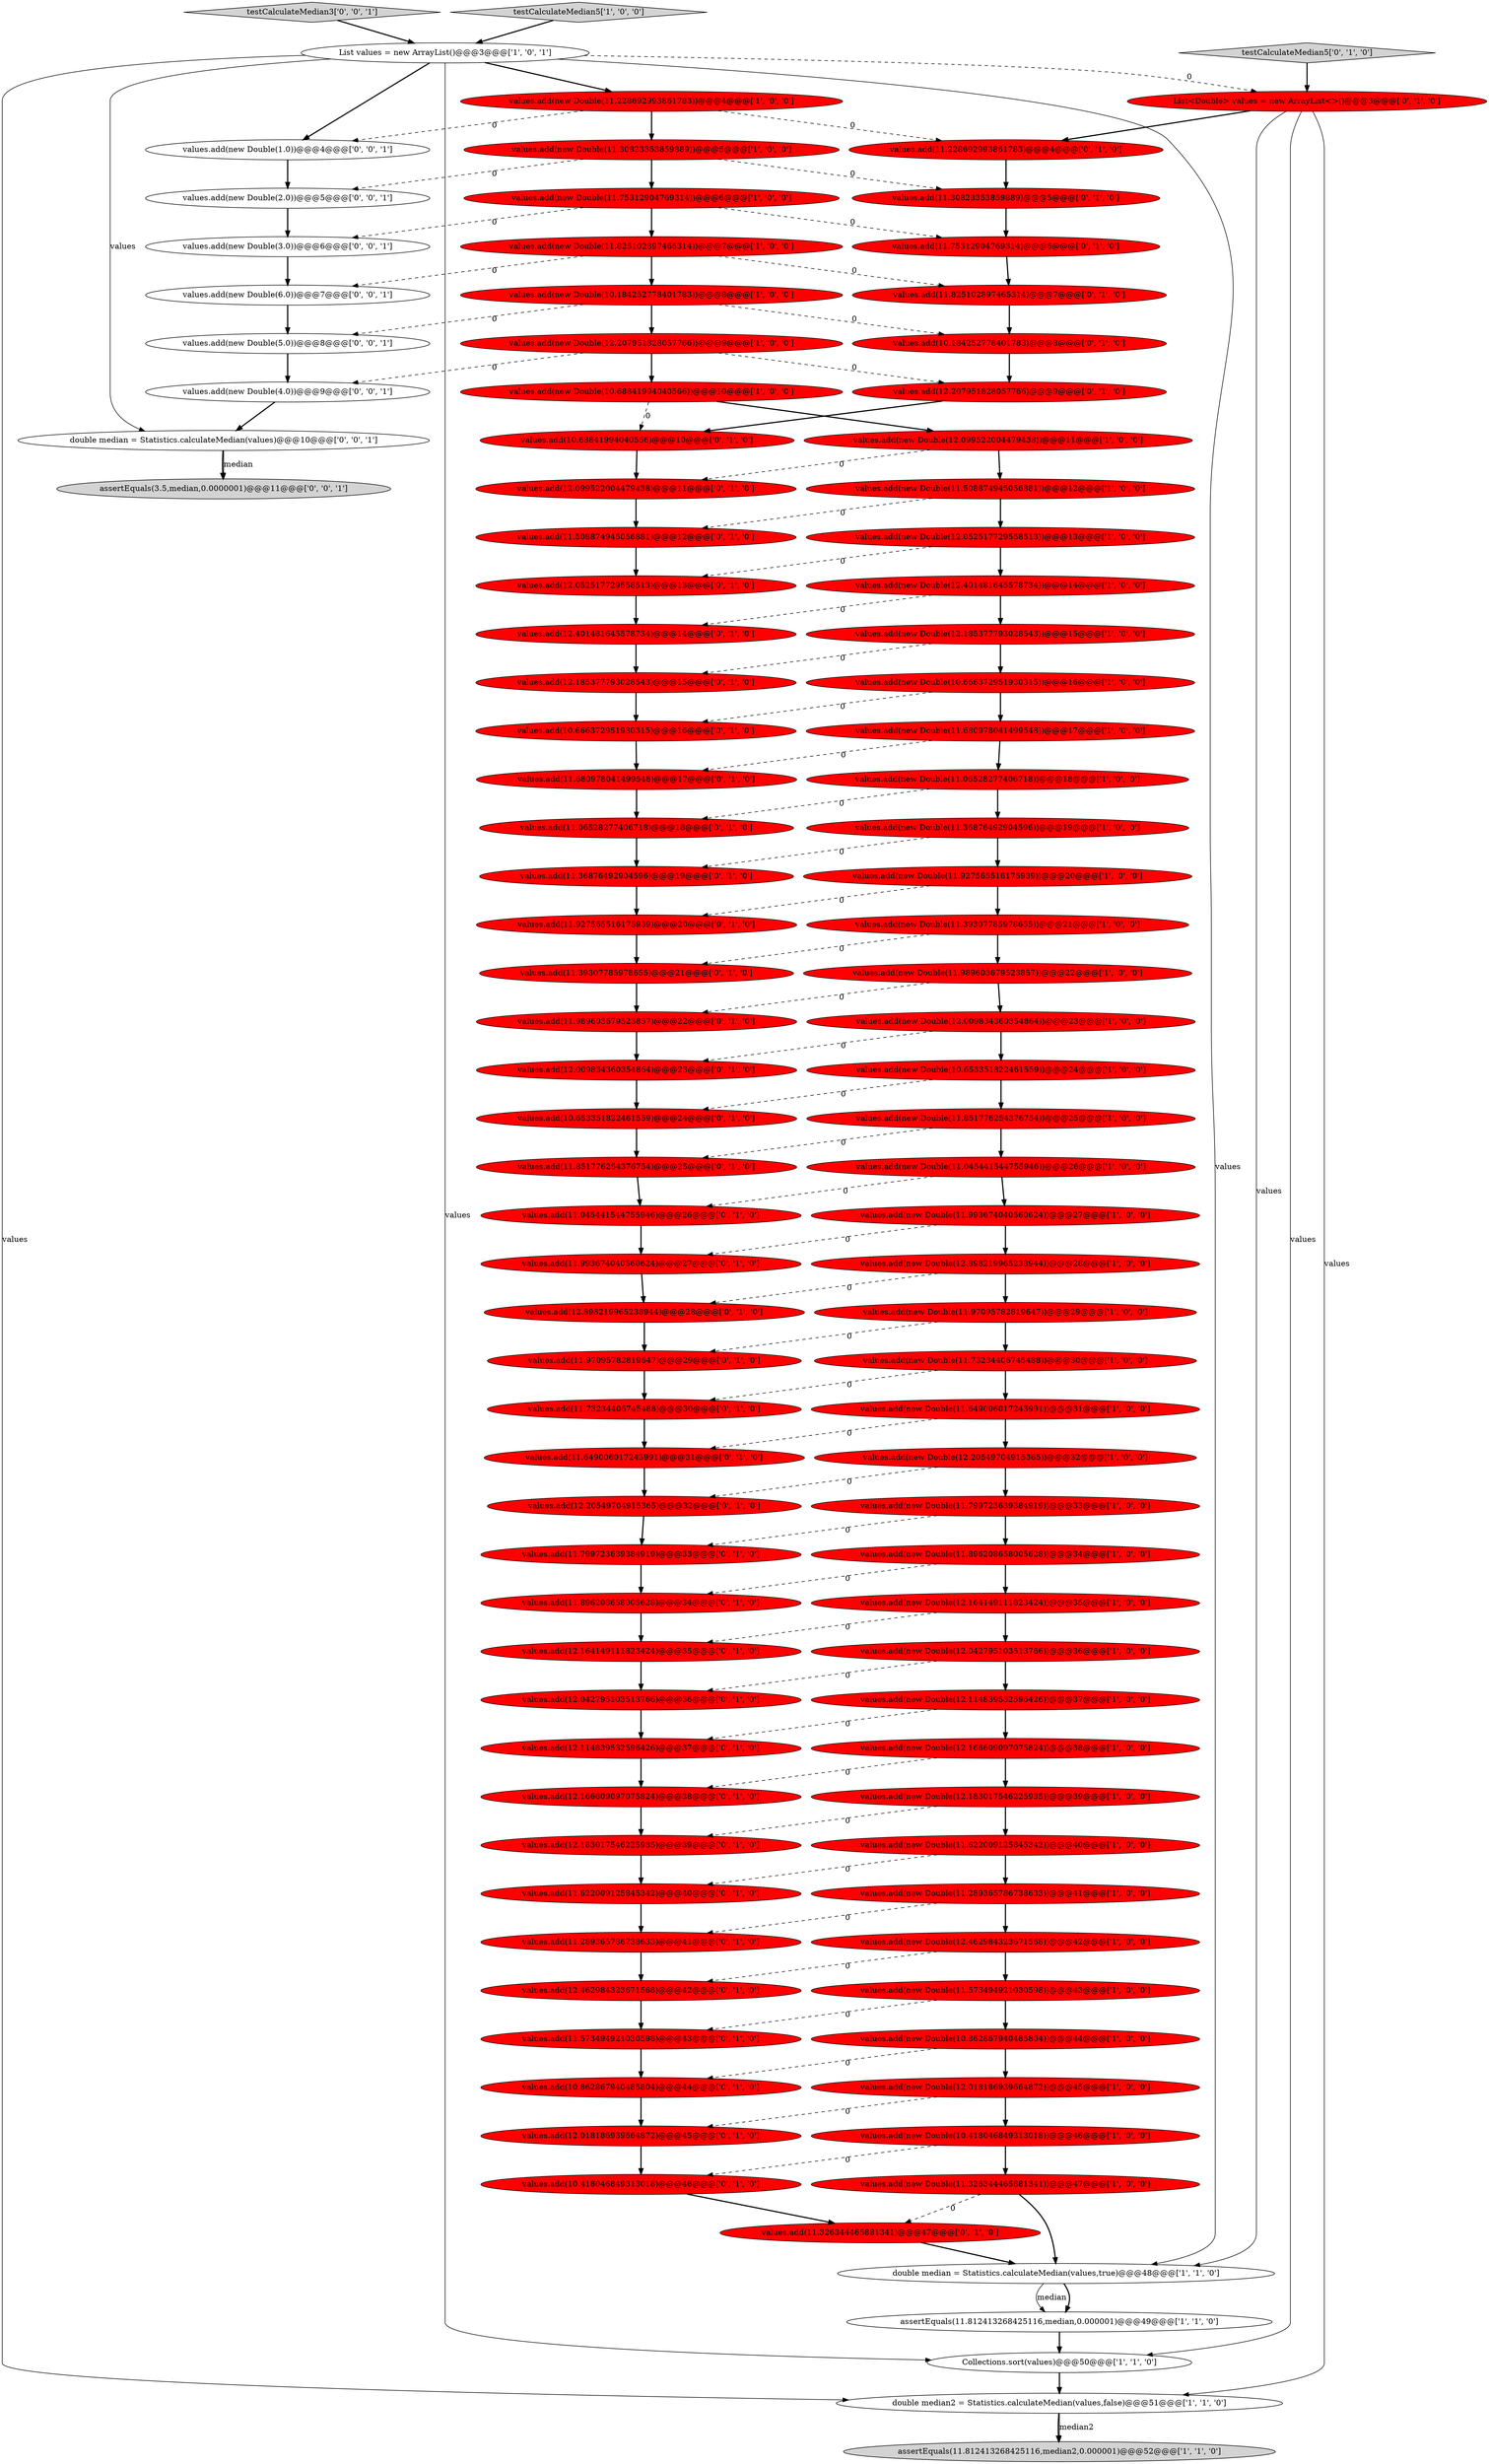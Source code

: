 digraph {
77 [style = filled, label = "List<Double> values = new ArrayList<>()@@@3@@@['0', '1', '0']", fillcolor = red, shape = ellipse image = "AAA1AAABBB2BBB"];
84 [style = filled, label = "values.add(11.851776254376754)@@@25@@@['0', '1', '0']", fillcolor = red, shape = ellipse image = "AAA1AAABBB2BBB"];
100 [style = filled, label = "assertEquals(3.5,median,0.0000001)@@@11@@@['0', '0', '1']", fillcolor = lightgray, shape = ellipse image = "AAA0AAABBB3BBB"];
17 [style = filled, label = "values.add(new Double(11.825102897465314))@@@7@@@['1', '0', '0']", fillcolor = red, shape = ellipse image = "AAA1AAABBB1BBB"];
13 [style = filled, label = "values.add(new Double(11.851776254376754))@@@25@@@['1', '0', '0']", fillcolor = red, shape = ellipse image = "AAA1AAABBB1BBB"];
25 [style = filled, label = "values.add(new Double(11.573494921030598))@@@43@@@['1', '0', '0']", fillcolor = red, shape = ellipse image = "AAA1AAABBB1BBB"];
51 [style = filled, label = "values.add(11.06528277406718)@@@18@@@['0', '1', '0']", fillcolor = red, shape = ellipse image = "AAA1AAABBB2BBB"];
83 [style = filled, label = "values.add(11.649006017243991)@@@31@@@['0', '1', '0']", fillcolor = red, shape = ellipse image = "AAA1AAABBB2BBB"];
69 [style = filled, label = "values.add(11.993674040560624)@@@27@@@['0', '1', '0']", fillcolor = red, shape = ellipse image = "AAA1AAABBB2BBB"];
67 [style = filled, label = "values.add(11.30823353859889)@@@5@@@['0', '1', '0']", fillcolor = red, shape = ellipse image = "AAA1AAABBB2BBB"];
1 [style = filled, label = "assertEquals(11.812413268425116,median,0.000001)@@@49@@@['1', '1', '0']", fillcolor = white, shape = ellipse image = "AAA0AAABBB1BBB"];
28 [style = filled, label = "values.add(new Double(11.649006017243991))@@@31@@@['1', '0', '0']", fillcolor = red, shape = ellipse image = "AAA1AAABBB1BBB"];
46 [style = filled, label = "values.add(new Double(12.462984323671568))@@@42@@@['1', '0', '0']", fillcolor = red, shape = ellipse image = "AAA1AAABBB1BBB"];
29 [style = filled, label = "double median2 = Statistics.calculateMedian(values,false)@@@51@@@['1', '1', '0']", fillcolor = white, shape = ellipse image = "AAA0AAABBB1BBB"];
59 [style = filled, label = "values.add(12.207951828057766)@@@9@@@['0', '1', '0']", fillcolor = red, shape = ellipse image = "AAA1AAABBB2BBB"];
75 [style = filled, label = "values.add(11.573494921030598)@@@43@@@['0', '1', '0']", fillcolor = red, shape = ellipse image = "AAA1AAABBB2BBB"];
98 [style = filled, label = "testCalculateMedian3['0', '0', '1']", fillcolor = lightgray, shape = diamond image = "AAA0AAABBB3BBB"];
102 [style = filled, label = "values.add(new Double(4.0))@@@9@@@['0', '0', '1']", fillcolor = white, shape = ellipse image = "AAA0AAABBB3BBB"];
4 [style = filled, label = "values.add(new Double(11.289365786738633))@@@41@@@['1', '0', '0']", fillcolor = red, shape = ellipse image = "AAA1AAABBB1BBB"];
74 [style = filled, label = "values.add(12.052517729558513)@@@13@@@['0', '1', '0']", fillcolor = red, shape = ellipse image = "AAA1AAABBB2BBB"];
97 [style = filled, label = "values.add(new Double(5.0))@@@8@@@['0', '0', '1']", fillcolor = white, shape = ellipse image = "AAA0AAABBB3BBB"];
45 [style = filled, label = "values.add(new Double(11.73234406745488))@@@30@@@['1', '0', '0']", fillcolor = red, shape = ellipse image = "AAA1AAABBB1BBB"];
92 [style = filled, label = "values.add(11.36876492904596)@@@19@@@['0', '1', '0']", fillcolor = red, shape = ellipse image = "AAA1AAABBB2BBB"];
30 [style = filled, label = "values.add(new Double(12.164149111823424))@@@35@@@['1', '0', '0']", fillcolor = red, shape = ellipse image = "AAA1AAABBB1BBB"];
53 [style = filled, label = "values.add(12.099522004479438)@@@11@@@['0', '1', '0']", fillcolor = red, shape = ellipse image = "AAA1AAABBB2BBB"];
104 [style = filled, label = "values.add(new Double(3.0))@@@6@@@['0', '0', '1']", fillcolor = white, shape = ellipse image = "AAA0AAABBB3BBB"];
10 [style = filled, label = "values.add(new Double(11.993674040560624))@@@27@@@['1', '0', '0']", fillcolor = red, shape = ellipse image = "AAA1AAABBB1BBB"];
6 [style = filled, label = "values.add(new Double(11.680978041499548))@@@17@@@['1', '0', '0']", fillcolor = red, shape = ellipse image = "AAA1AAABBB1BBB"];
41 [style = filled, label = "values.add(new Double(11.989603679523857))@@@22@@@['1', '0', '0']", fillcolor = red, shape = ellipse image = "AAA1AAABBB1BBB"];
33 [style = filled, label = "values.add(new Double(12.401481645578734))@@@14@@@['1', '0', '0']", fillcolor = red, shape = ellipse image = "AAA1AAABBB1BBB"];
68 [style = filled, label = "values.add(11.989603679523857)@@@22@@@['0', '1', '0']", fillcolor = red, shape = ellipse image = "AAA1AAABBB2BBB"];
18 [style = filled, label = "values.add(new Double(10.666372951930315))@@@16@@@['1', '0', '0']", fillcolor = red, shape = ellipse image = "AAA1AAABBB1BBB"];
43 [style = filled, label = "values.add(new Double(10.68841994040566))@@@10@@@['1', '0', '0']", fillcolor = red, shape = ellipse image = "AAA1AAABBB1BBB"];
27 [style = filled, label = "values.add(new Double(11.045441544755946))@@@26@@@['1', '0', '0']", fillcolor = red, shape = ellipse image = "AAA1AAABBB1BBB"];
55 [style = filled, label = "values.add(12.185377793028543)@@@15@@@['0', '1', '0']", fillcolor = red, shape = ellipse image = "AAA1AAABBB2BBB"];
19 [style = filled, label = "values.add(new Double(11.622009125845342))@@@40@@@['1', '0', '0']", fillcolor = red, shape = ellipse image = "AAA1AAABBB1BBB"];
103 [style = filled, label = "values.add(new Double(1.0))@@@4@@@['0', '0', '1']", fillcolor = white, shape = ellipse image = "AAA0AAABBB3BBB"];
37 [style = filled, label = "values.add(new Double(11.508874945056881))@@@12@@@['1', '0', '0']", fillcolor = red, shape = ellipse image = "AAA1AAABBB1BBB"];
38 [style = filled, label = "double median = Statistics.calculateMedian(values,true)@@@48@@@['1', '1', '0']", fillcolor = white, shape = ellipse image = "AAA0AAABBB1BBB"];
61 [style = filled, label = "values.add(11.228692993861783)@@@4@@@['0', '1', '0']", fillcolor = red, shape = ellipse image = "AAA1AAABBB2BBB"];
0 [style = filled, label = "values.add(new Double(12.207951828057766))@@@9@@@['1', '0', '0']", fillcolor = red, shape = ellipse image = "AAA1AAABBB1BBB"];
70 [style = filled, label = "values.add(12.401481645578734)@@@14@@@['0', '1', '0']", fillcolor = red, shape = ellipse image = "AAA1AAABBB2BBB"];
71 [style = filled, label = "values.add(12.166609097075824)@@@38@@@['0', '1', '0']", fillcolor = red, shape = ellipse image = "AAA1AAABBB2BBB"];
57 [style = filled, label = "values.add(12.20549704915365)@@@32@@@['0', '1', '0']", fillcolor = red, shape = ellipse image = "AAA1AAABBB2BBB"];
49 [style = filled, label = "values.add(new Double(11.927565516175939))@@@20@@@['1', '0', '0']", fillcolor = red, shape = ellipse image = "AAA1AAABBB1BBB"];
86 [style = filled, label = "values.add(12.164149111823424)@@@35@@@['0', '1', '0']", fillcolor = red, shape = ellipse image = "AAA1AAABBB2BBB"];
58 [style = filled, label = "values.add(11.508874945056881)@@@12@@@['0', '1', '0']", fillcolor = red, shape = ellipse image = "AAA1AAABBB2BBB"];
87 [style = filled, label = "values.add(12.042795103513766)@@@36@@@['0', '1', '0']", fillcolor = red, shape = ellipse image = "AAA1AAABBB2BBB"];
26 [style = filled, label = "Collections.sort(values)@@@50@@@['1', '1', '0']", fillcolor = white, shape = ellipse image = "AAA0AAABBB1BBB"];
82 [style = filled, label = "values.add(10.666372951930315)@@@16@@@['0', '1', '0']", fillcolor = red, shape = ellipse image = "AAA1AAABBB2BBB"];
73 [style = filled, label = "values.add(12.183017546225935)@@@39@@@['0', '1', '0']", fillcolor = red, shape = ellipse image = "AAA1AAABBB2BBB"];
24 [style = filled, label = "testCalculateMedian5['1', '0', '0']", fillcolor = lightgray, shape = diamond image = "AAA0AAABBB1BBB"];
31 [style = filled, label = "values.add(new Double(10.862867940485804))@@@44@@@['1', '0', '0']", fillcolor = red, shape = ellipse image = "AAA1AAABBB1BBB"];
85 [style = filled, label = "values.add(11.75312904769314)@@@6@@@['0', '1', '0']", fillcolor = red, shape = ellipse image = "AAA1AAABBB2BBB"];
11 [style = filled, label = "values.add(new Double(11.896208658005628))@@@34@@@['1', '0', '0']", fillcolor = red, shape = ellipse image = "AAA1AAABBB1BBB"];
56 [style = filled, label = "values.add(12.009834360354864)@@@23@@@['0', '1', '0']", fillcolor = red, shape = ellipse image = "AAA1AAABBB2BBB"];
80 [style = filled, label = "values.add(12.898219965238944)@@@28@@@['0', '1', '0']", fillcolor = red, shape = ellipse image = "AAA1AAABBB2BBB"];
40 [style = filled, label = "List values = new ArrayList()@@@3@@@['1', '0', '1']", fillcolor = white, shape = ellipse image = "AAA0AAABBB1BBB"];
62 [style = filled, label = "values.add(11.927565516175939)@@@20@@@['0', '1', '0']", fillcolor = red, shape = ellipse image = "AAA1AAABBB2BBB"];
90 [style = filled, label = "values.add(11.045441544755946)@@@26@@@['0', '1', '0']", fillcolor = red, shape = ellipse image = "AAA1AAABBB2BBB"];
8 [style = filled, label = "values.add(new Double(12.166609097075824))@@@38@@@['1', '0', '0']", fillcolor = red, shape = ellipse image = "AAA1AAABBB1BBB"];
52 [style = filled, label = "values.add(10.862867940485804)@@@44@@@['0', '1', '0']", fillcolor = red, shape = ellipse image = "AAA1AAABBB2BBB"];
34 [style = filled, label = "values.add(new Double(12.099522004479438))@@@11@@@['1', '0', '0']", fillcolor = red, shape = ellipse image = "AAA1AAABBB1BBB"];
32 [style = filled, label = "assertEquals(11.812413268425116,median2,0.000001)@@@52@@@['1', '1', '0']", fillcolor = lightgray, shape = ellipse image = "AAA0AAABBB1BBB"];
95 [style = filled, label = "values.add(12.018186939664872)@@@45@@@['0', '1', '0']", fillcolor = red, shape = ellipse image = "AAA1AAABBB2BBB"];
15 [style = filled, label = "values.add(new Double(11.39307785978655))@@@21@@@['1', '0', '0']", fillcolor = red, shape = ellipse image = "AAA1AAABBB1BBB"];
12 [style = filled, label = "values.add(new Double(12.042795103513766))@@@36@@@['1', '0', '0']", fillcolor = red, shape = ellipse image = "AAA1AAABBB1BBB"];
76 [style = filled, label = "values.add(10.418046849313018)@@@46@@@['0', '1', '0']", fillcolor = red, shape = ellipse image = "AAA1AAABBB2BBB"];
60 [style = filled, label = "values.add(12.114839532596426)@@@37@@@['0', '1', '0']", fillcolor = red, shape = ellipse image = "AAA1AAABBB2BBB"];
89 [style = filled, label = "values.add(11.326344465881341)@@@47@@@['0', '1', '0']", fillcolor = red, shape = ellipse image = "AAA1AAABBB2BBB"];
39 [style = filled, label = "values.add(new Double(11.326344465881341))@@@47@@@['1', '0', '0']", fillcolor = red, shape = ellipse image = "AAA1AAABBB1BBB"];
23 [style = filled, label = "values.add(new Double(12.018186939664872))@@@45@@@['1', '0', '0']", fillcolor = red, shape = ellipse image = "AAA1AAABBB1BBB"];
79 [style = filled, label = "testCalculateMedian5['0', '1', '0']", fillcolor = lightgray, shape = diamond image = "AAA0AAABBB2BBB"];
9 [style = filled, label = "values.add(new Double(11.75312904769314))@@@6@@@['1', '0', '0']", fillcolor = red, shape = ellipse image = "AAA1AAABBB1BBB"];
2 [style = filled, label = "values.add(new Double(12.009834360354864))@@@23@@@['1', '0', '0']", fillcolor = red, shape = ellipse image = "AAA1AAABBB1BBB"];
44 [style = filled, label = "values.add(new Double(10.184252778401783))@@@8@@@['1', '0', '0']", fillcolor = red, shape = ellipse image = "AAA1AAABBB1BBB"];
78 [style = filled, label = "values.add(11.39307785978655)@@@21@@@['0', '1', '0']", fillcolor = red, shape = ellipse image = "AAA1AAABBB2BBB"];
47 [style = filled, label = "values.add(new Double(10.418046849313018))@@@46@@@['1', '0', '0']", fillcolor = red, shape = ellipse image = "AAA1AAABBB1BBB"];
21 [style = filled, label = "values.add(new Double(10.653351822461559))@@@24@@@['1', '0', '0']", fillcolor = red, shape = ellipse image = "AAA1AAABBB1BBB"];
101 [style = filled, label = "double median = Statistics.calculateMedian(values)@@@10@@@['0', '0', '1']", fillcolor = white, shape = ellipse image = "AAA0AAABBB3BBB"];
20 [style = filled, label = "values.add(new Double(12.052517729558513))@@@13@@@['1', '0', '0']", fillcolor = red, shape = ellipse image = "AAA1AAABBB1BBB"];
3 [style = filled, label = "values.add(new Double(12.185377793028543))@@@15@@@['1', '0', '0']", fillcolor = red, shape = ellipse image = "AAA1AAABBB1BBB"];
99 [style = filled, label = "values.add(new Double(2.0))@@@5@@@['0', '0', '1']", fillcolor = white, shape = ellipse image = "AAA0AAABBB3BBB"];
63 [style = filled, label = "values.add(11.799723639384919)@@@33@@@['0', '1', '0']", fillcolor = red, shape = ellipse image = "AAA1AAABBB2BBB"];
7 [style = filled, label = "values.add(new Double(12.20549704915365))@@@32@@@['1', '0', '0']", fillcolor = red, shape = ellipse image = "AAA1AAABBB1BBB"];
36 [style = filled, label = "values.add(new Double(11.06528277406718))@@@18@@@['1', '0', '0']", fillcolor = red, shape = ellipse image = "AAA1AAABBB1BBB"];
64 [style = filled, label = "values.add(10.653351822461559)@@@24@@@['0', '1', '0']", fillcolor = red, shape = ellipse image = "AAA1AAABBB2BBB"];
35 [style = filled, label = "values.add(new Double(12.183017546225935))@@@39@@@['1', '0', '0']", fillcolor = red, shape = ellipse image = "AAA1AAABBB1BBB"];
91 [style = filled, label = "values.add(11.289365786738633)@@@41@@@['0', '1', '0']", fillcolor = red, shape = ellipse image = "AAA1AAABBB2BBB"];
105 [style = filled, label = "values.add(new Double(6.0))@@@7@@@['0', '0', '1']", fillcolor = white, shape = ellipse image = "AAA0AAABBB3BBB"];
16 [style = filled, label = "values.add(new Double(12.898219965238944))@@@28@@@['1', '0', '0']", fillcolor = red, shape = ellipse image = "AAA1AAABBB1BBB"];
5 [style = filled, label = "values.add(new Double(11.36876492904596))@@@19@@@['1', '0', '0']", fillcolor = red, shape = ellipse image = "AAA1AAABBB1BBB"];
14 [style = filled, label = "values.add(new Double(11.97095782819647))@@@29@@@['1', '0', '0']", fillcolor = red, shape = ellipse image = "AAA1AAABBB1BBB"];
94 [style = filled, label = "values.add(11.73234406745488)@@@30@@@['0', '1', '0']", fillcolor = red, shape = ellipse image = "AAA1AAABBB2BBB"];
42 [style = filled, label = "values.add(new Double(12.114839532596426))@@@37@@@['1', '0', '0']", fillcolor = red, shape = ellipse image = "AAA1AAABBB1BBB"];
22 [style = filled, label = "values.add(new Double(11.228692993861783))@@@4@@@['1', '0', '0']", fillcolor = red, shape = ellipse image = "AAA1AAABBB1BBB"];
93 [style = filled, label = "values.add(11.825102897465314)@@@7@@@['0', '1', '0']", fillcolor = red, shape = ellipse image = "AAA1AAABBB2BBB"];
66 [style = filled, label = "values.add(10.184252778401783)@@@8@@@['0', '1', '0']", fillcolor = red, shape = ellipse image = "AAA1AAABBB2BBB"];
50 [style = filled, label = "values.add(new Double(11.799723639384919))@@@33@@@['1', '0', '0']", fillcolor = red, shape = ellipse image = "AAA1AAABBB1BBB"];
48 [style = filled, label = "values.add(new Double(11.30823353859889))@@@5@@@['1', '0', '0']", fillcolor = red, shape = ellipse image = "AAA1AAABBB1BBB"];
96 [style = filled, label = "values.add(10.68841994040566)@@@10@@@['0', '1', '0']", fillcolor = red, shape = ellipse image = "AAA1AAABBB2BBB"];
72 [style = filled, label = "values.add(11.97095782819647)@@@29@@@['0', '1', '0']", fillcolor = red, shape = ellipse image = "AAA1AAABBB2BBB"];
54 [style = filled, label = "values.add(11.896208658005628)@@@34@@@['0', '1', '0']", fillcolor = red, shape = ellipse image = "AAA1AAABBB2BBB"];
88 [style = filled, label = "values.add(12.462984323671568)@@@42@@@['0', '1', '0']", fillcolor = red, shape = ellipse image = "AAA1AAABBB2BBB"];
81 [style = filled, label = "values.add(11.680978041499548)@@@17@@@['0', '1', '0']", fillcolor = red, shape = ellipse image = "AAA1AAABBB2BBB"];
65 [style = filled, label = "values.add(11.622009125845342)@@@40@@@['0', '1', '0']", fillcolor = red, shape = ellipse image = "AAA1AAABBB2BBB"];
50->63 [style = dashed, label="0"];
46->25 [style = bold, label=""];
73->65 [style = bold, label=""];
56->64 [style = bold, label=""];
40->103 [style = bold, label=""];
89->38 [style = bold, label=""];
46->88 [style = dashed, label="0"];
60->71 [style = bold, label=""];
53->58 [style = bold, label=""];
49->62 [style = dashed, label="0"];
70->55 [style = bold, label=""];
33->70 [style = dashed, label="0"];
12->42 [style = bold, label=""];
69->80 [style = bold, label=""];
0->59 [style = dashed, label="0"];
43->96 [style = dashed, label="0"];
44->66 [style = dashed, label="0"];
25->31 [style = bold, label=""];
3->18 [style = bold, label=""];
8->71 [style = dashed, label="0"];
31->52 [style = dashed, label="0"];
5->49 [style = bold, label=""];
77->61 [style = bold, label=""];
57->63 [style = bold, label=""];
104->105 [style = bold, label=""];
74->70 [style = bold, label=""];
40->22 [style = bold, label=""];
15->41 [style = bold, label=""];
39->38 [style = bold, label=""];
75->52 [style = bold, label=""];
96->53 [style = bold, label=""];
16->14 [style = bold, label=""];
18->82 [style = dashed, label="0"];
17->44 [style = bold, label=""];
87->60 [style = bold, label=""];
39->89 [style = dashed, label="0"];
21->64 [style = dashed, label="0"];
19->65 [style = dashed, label="0"];
4->46 [style = bold, label=""];
21->13 [style = bold, label=""];
65->91 [style = bold, label=""];
47->76 [style = dashed, label="0"];
64->84 [style = bold, label=""];
44->97 [style = dashed, label="0"];
12->87 [style = dashed, label="0"];
55->82 [style = bold, label=""];
17->93 [style = dashed, label="0"];
91->88 [style = bold, label=""];
33->3 [style = bold, label=""];
10->69 [style = dashed, label="0"];
63->54 [style = bold, label=""];
11->54 [style = dashed, label="0"];
97->102 [style = bold, label=""];
81->51 [style = bold, label=""];
105->97 [style = bold, label=""];
9->17 [style = bold, label=""];
2->56 [style = dashed, label="0"];
24->40 [style = bold, label=""];
47->39 [style = bold, label=""];
4->91 [style = dashed, label="0"];
41->2 [style = bold, label=""];
6->81 [style = dashed, label="0"];
3->55 [style = dashed, label="0"];
45->94 [style = dashed, label="0"];
51->92 [style = bold, label=""];
7->57 [style = dashed, label="0"];
25->75 [style = dashed, label="0"];
85->93 [style = bold, label=""];
76->89 [style = bold, label=""];
2->21 [style = bold, label=""];
29->32 [style = bold, label=""];
13->84 [style = dashed, label="0"];
62->78 [style = bold, label=""];
22->103 [style = dashed, label="0"];
41->68 [style = dashed, label="0"];
88->75 [style = bold, label=""];
48->67 [style = dashed, label="0"];
99->104 [style = bold, label=""];
101->100 [style = bold, label=""];
78->68 [style = bold, label=""];
28->83 [style = dashed, label="0"];
77->38 [style = solid, label="values"];
43->34 [style = bold, label=""];
14->72 [style = dashed, label="0"];
11->30 [style = bold, label=""];
84->90 [style = bold, label=""];
7->50 [style = bold, label=""];
23->95 [style = dashed, label="0"];
35->73 [style = dashed, label="0"];
80->72 [style = bold, label=""];
22->48 [style = bold, label=""];
16->80 [style = dashed, label="0"];
0->43 [style = bold, label=""];
42->8 [style = bold, label=""];
95->76 [style = bold, label=""];
37->58 [style = dashed, label="0"];
52->95 [style = bold, label=""];
40->26 [style = solid, label="values"];
8->35 [style = bold, label=""];
38->1 [style = bold, label=""];
103->99 [style = bold, label=""];
101->100 [style = solid, label="median"];
71->73 [style = bold, label=""];
30->12 [style = bold, label=""];
13->27 [style = bold, label=""];
27->90 [style = dashed, label="0"];
102->101 [style = bold, label=""];
10->16 [style = bold, label=""];
18->6 [style = bold, label=""];
98->40 [style = bold, label=""];
58->74 [style = bold, label=""];
27->10 [style = bold, label=""];
42->60 [style = dashed, label="0"];
77->29 [style = solid, label="values"];
23->47 [style = bold, label=""];
49->15 [style = bold, label=""];
36->5 [style = bold, label=""];
40->38 [style = solid, label="values"];
48->99 [style = dashed, label="0"];
15->78 [style = dashed, label="0"];
90->69 [style = bold, label=""];
30->86 [style = dashed, label="0"];
22->61 [style = dashed, label="0"];
61->67 [style = bold, label=""];
92->62 [style = bold, label=""];
93->66 [style = bold, label=""];
82->81 [style = bold, label=""];
17->105 [style = dashed, label="0"];
77->26 [style = solid, label="values"];
31->23 [style = bold, label=""];
54->86 [style = bold, label=""];
26->29 [style = bold, label=""];
35->19 [style = bold, label=""];
9->104 [style = dashed, label="0"];
37->20 [style = bold, label=""];
28->7 [style = bold, label=""];
48->9 [style = bold, label=""];
9->85 [style = dashed, label="0"];
40->101 [style = solid, label="values"];
45->28 [style = bold, label=""];
94->83 [style = bold, label=""];
14->45 [style = bold, label=""];
1->26 [style = bold, label=""];
59->96 [style = bold, label=""];
0->102 [style = dashed, label="0"];
20->74 [style = dashed, label="0"];
6->36 [style = bold, label=""];
68->56 [style = bold, label=""];
34->53 [style = dashed, label="0"];
20->33 [style = bold, label=""];
79->77 [style = bold, label=""];
40->29 [style = solid, label="values"];
86->87 [style = bold, label=""];
34->37 [style = bold, label=""];
50->11 [style = bold, label=""];
38->1 [style = solid, label="median"];
67->85 [style = bold, label=""];
29->32 [style = solid, label="median2"];
5->92 [style = dashed, label="0"];
19->4 [style = bold, label=""];
83->57 [style = bold, label=""];
36->51 [style = dashed, label="0"];
66->59 [style = bold, label=""];
72->94 [style = bold, label=""];
44->0 [style = bold, label=""];
40->77 [style = dashed, label="0"];
}
